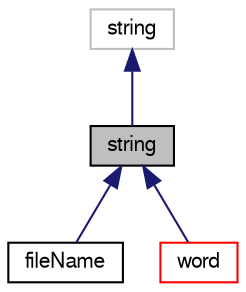 digraph "string"
{
  bgcolor="transparent";
  edge [fontname="FreeSans",fontsize="10",labelfontname="FreeSans",labelfontsize="10"];
  node [fontname="FreeSans",fontsize="10",shape=record];
  Node0 [label="string",height=0.2,width=0.4,color="black", fillcolor="grey75", style="filled", fontcolor="black"];
  Node1 -> Node0 [dir="back",color="midnightblue",fontsize="10",style="solid",fontname="FreeSans"];
  Node1 [label="string",height=0.2,width=0.4,color="grey75"];
  Node0 -> Node2 [dir="back",color="midnightblue",fontsize="10",style="solid",fontname="FreeSans"];
  Node2 [label="fileName",height=0.2,width=0.4,color="black",URL="$a28234.html",tooltip="A class for handling file names. "];
  Node0 -> Node3 [dir="back",color="midnightblue",fontsize="10",style="solid",fontname="FreeSans"];
  Node3 [label="word",height=0.2,width=0.4,color="red",URL="$a28258.html",tooltip="A class for handling words, derived from string. "];
}
